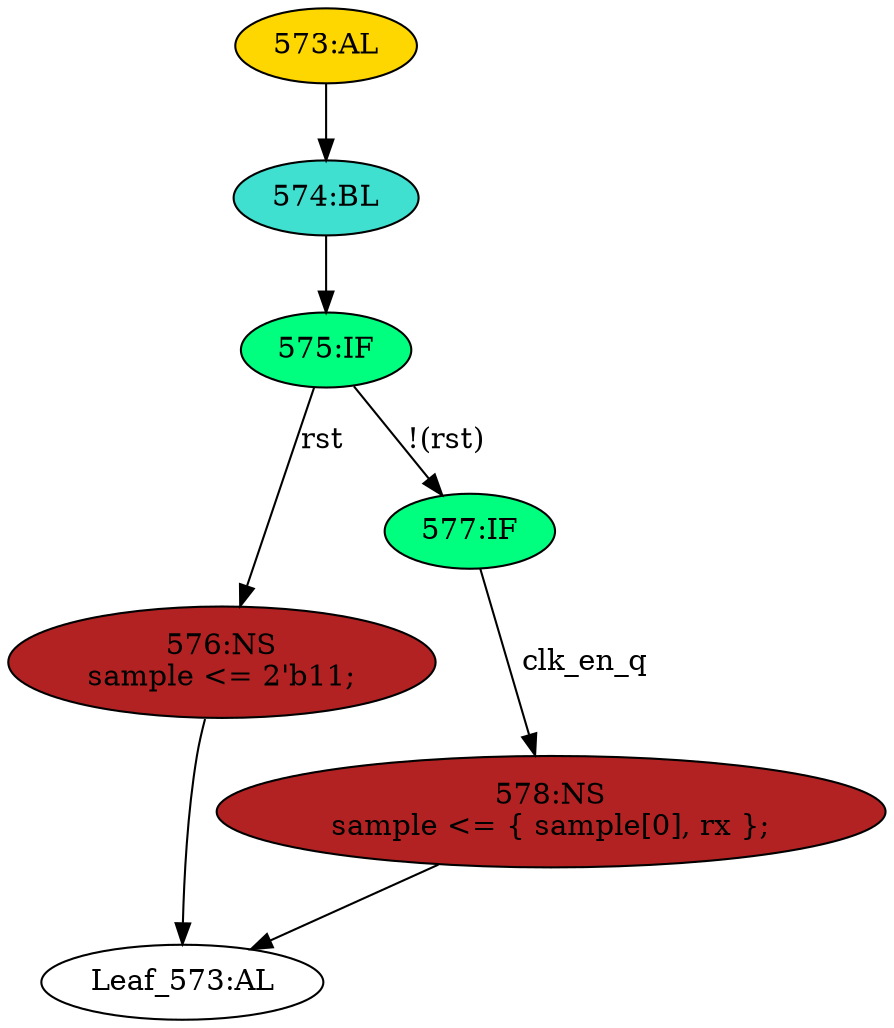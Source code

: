 strict digraph "" {
	node [label="\N"];
	"574:BL"	 [ast="<pyverilog.vparser.ast.Block object at 0x7f2998c12a50>",
		fillcolor=turquoise,
		label="574:BL",
		statements="[]",
		style=filled,
		typ=Block];
	"575:IF"	 [ast="<pyverilog.vparser.ast.IfStatement object at 0x7f2998c12a90>",
		fillcolor=springgreen,
		label="575:IF",
		statements="[]",
		style=filled,
		typ=IfStatement];
	"574:BL" -> "575:IF"	 [cond="[]",
		lineno=None];
	"Leaf_573:AL"	 [def_var="['sample']",
		label="Leaf_573:AL"];
	"576:NS"	 [ast="<pyverilog.vparser.ast.NonblockingSubstitution object at 0x7f2998c12d90>",
		fillcolor=firebrick,
		label="576:NS
sample <= 2'b11;",
		statements="[<pyverilog.vparser.ast.NonblockingSubstitution object at 0x7f2998c12d90>]",
		style=filled,
		typ=NonblockingSubstitution];
	"576:NS" -> "Leaf_573:AL"	 [cond="[]",
		lineno=None];
	"578:NS"	 [ast="<pyverilog.vparser.ast.NonblockingSubstitution object at 0x7f2998c12b10>",
		fillcolor=firebrick,
		label="578:NS
sample <= { sample[0], rx };",
		statements="[<pyverilog.vparser.ast.NonblockingSubstitution object at 0x7f2998c12b10>]",
		style=filled,
		typ=NonblockingSubstitution];
	"578:NS" -> "Leaf_573:AL"	 [cond="[]",
		lineno=None];
	"577:IF"	 [ast="<pyverilog.vparser.ast.IfStatement object at 0x7f2998c12ad0>",
		fillcolor=springgreen,
		label="577:IF",
		statements="[]",
		style=filled,
		typ=IfStatement];
	"577:IF" -> "578:NS"	 [cond="['clk_en_q']",
		label=clk_en_q,
		lineno=577];
	"573:AL"	 [ast="<pyverilog.vparser.ast.Always object at 0x7f2998c12e90>",
		clk_sens=True,
		fillcolor=gold,
		label="573:AL",
		sens="['clk', 'rst']",
		statements="[]",
		style=filled,
		typ=Always,
		use_var="['rst', 'sample', 'clk_en_q', 'rx']"];
	"573:AL" -> "574:BL"	 [cond="[]",
		lineno=None];
	"575:IF" -> "576:NS"	 [cond="['rst']",
		label=rst,
		lineno=575];
	"575:IF" -> "577:IF"	 [cond="['rst']",
		label="!(rst)",
		lineno=575];
}
